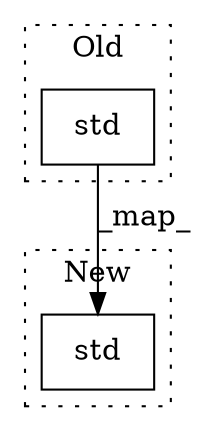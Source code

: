digraph G {
subgraph cluster0 {
1 [label="std" a="32" s="3626,3644" l="4,1" shape="box"];
label = "Old";
style="dotted";
}
subgraph cluster1 {
2 [label="std" a="32" s="4543,4556" l="4,1" shape="box"];
label = "New";
style="dotted";
}
1 -> 2 [label="_map_"];
}